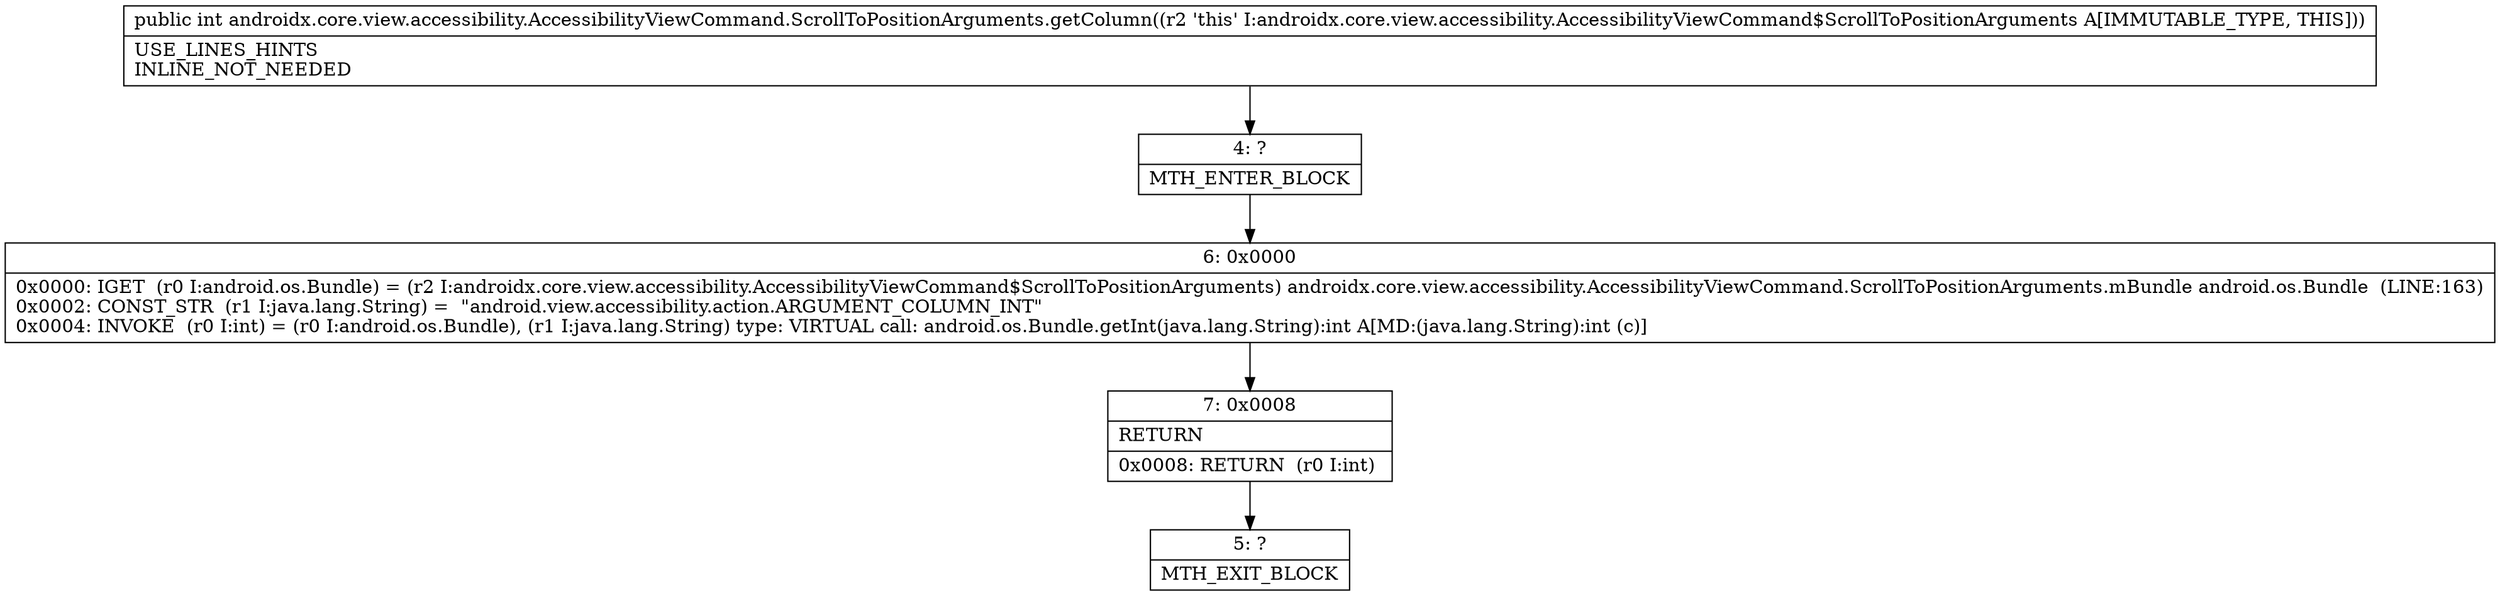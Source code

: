 digraph "CFG forandroidx.core.view.accessibility.AccessibilityViewCommand.ScrollToPositionArguments.getColumn()I" {
Node_4 [shape=record,label="{4\:\ ?|MTH_ENTER_BLOCK\l}"];
Node_6 [shape=record,label="{6\:\ 0x0000|0x0000: IGET  (r0 I:android.os.Bundle) = (r2 I:androidx.core.view.accessibility.AccessibilityViewCommand$ScrollToPositionArguments) androidx.core.view.accessibility.AccessibilityViewCommand.ScrollToPositionArguments.mBundle android.os.Bundle  (LINE:163)\l0x0002: CONST_STR  (r1 I:java.lang.String) =  \"android.view.accessibility.action.ARGUMENT_COLUMN_INT\" \l0x0004: INVOKE  (r0 I:int) = (r0 I:android.os.Bundle), (r1 I:java.lang.String) type: VIRTUAL call: android.os.Bundle.getInt(java.lang.String):int A[MD:(java.lang.String):int (c)]\l}"];
Node_7 [shape=record,label="{7\:\ 0x0008|RETURN\l|0x0008: RETURN  (r0 I:int) \l}"];
Node_5 [shape=record,label="{5\:\ ?|MTH_EXIT_BLOCK\l}"];
MethodNode[shape=record,label="{public int androidx.core.view.accessibility.AccessibilityViewCommand.ScrollToPositionArguments.getColumn((r2 'this' I:androidx.core.view.accessibility.AccessibilityViewCommand$ScrollToPositionArguments A[IMMUTABLE_TYPE, THIS]))  | USE_LINES_HINTS\lINLINE_NOT_NEEDED\l}"];
MethodNode -> Node_4;Node_4 -> Node_6;
Node_6 -> Node_7;
Node_7 -> Node_5;
}

